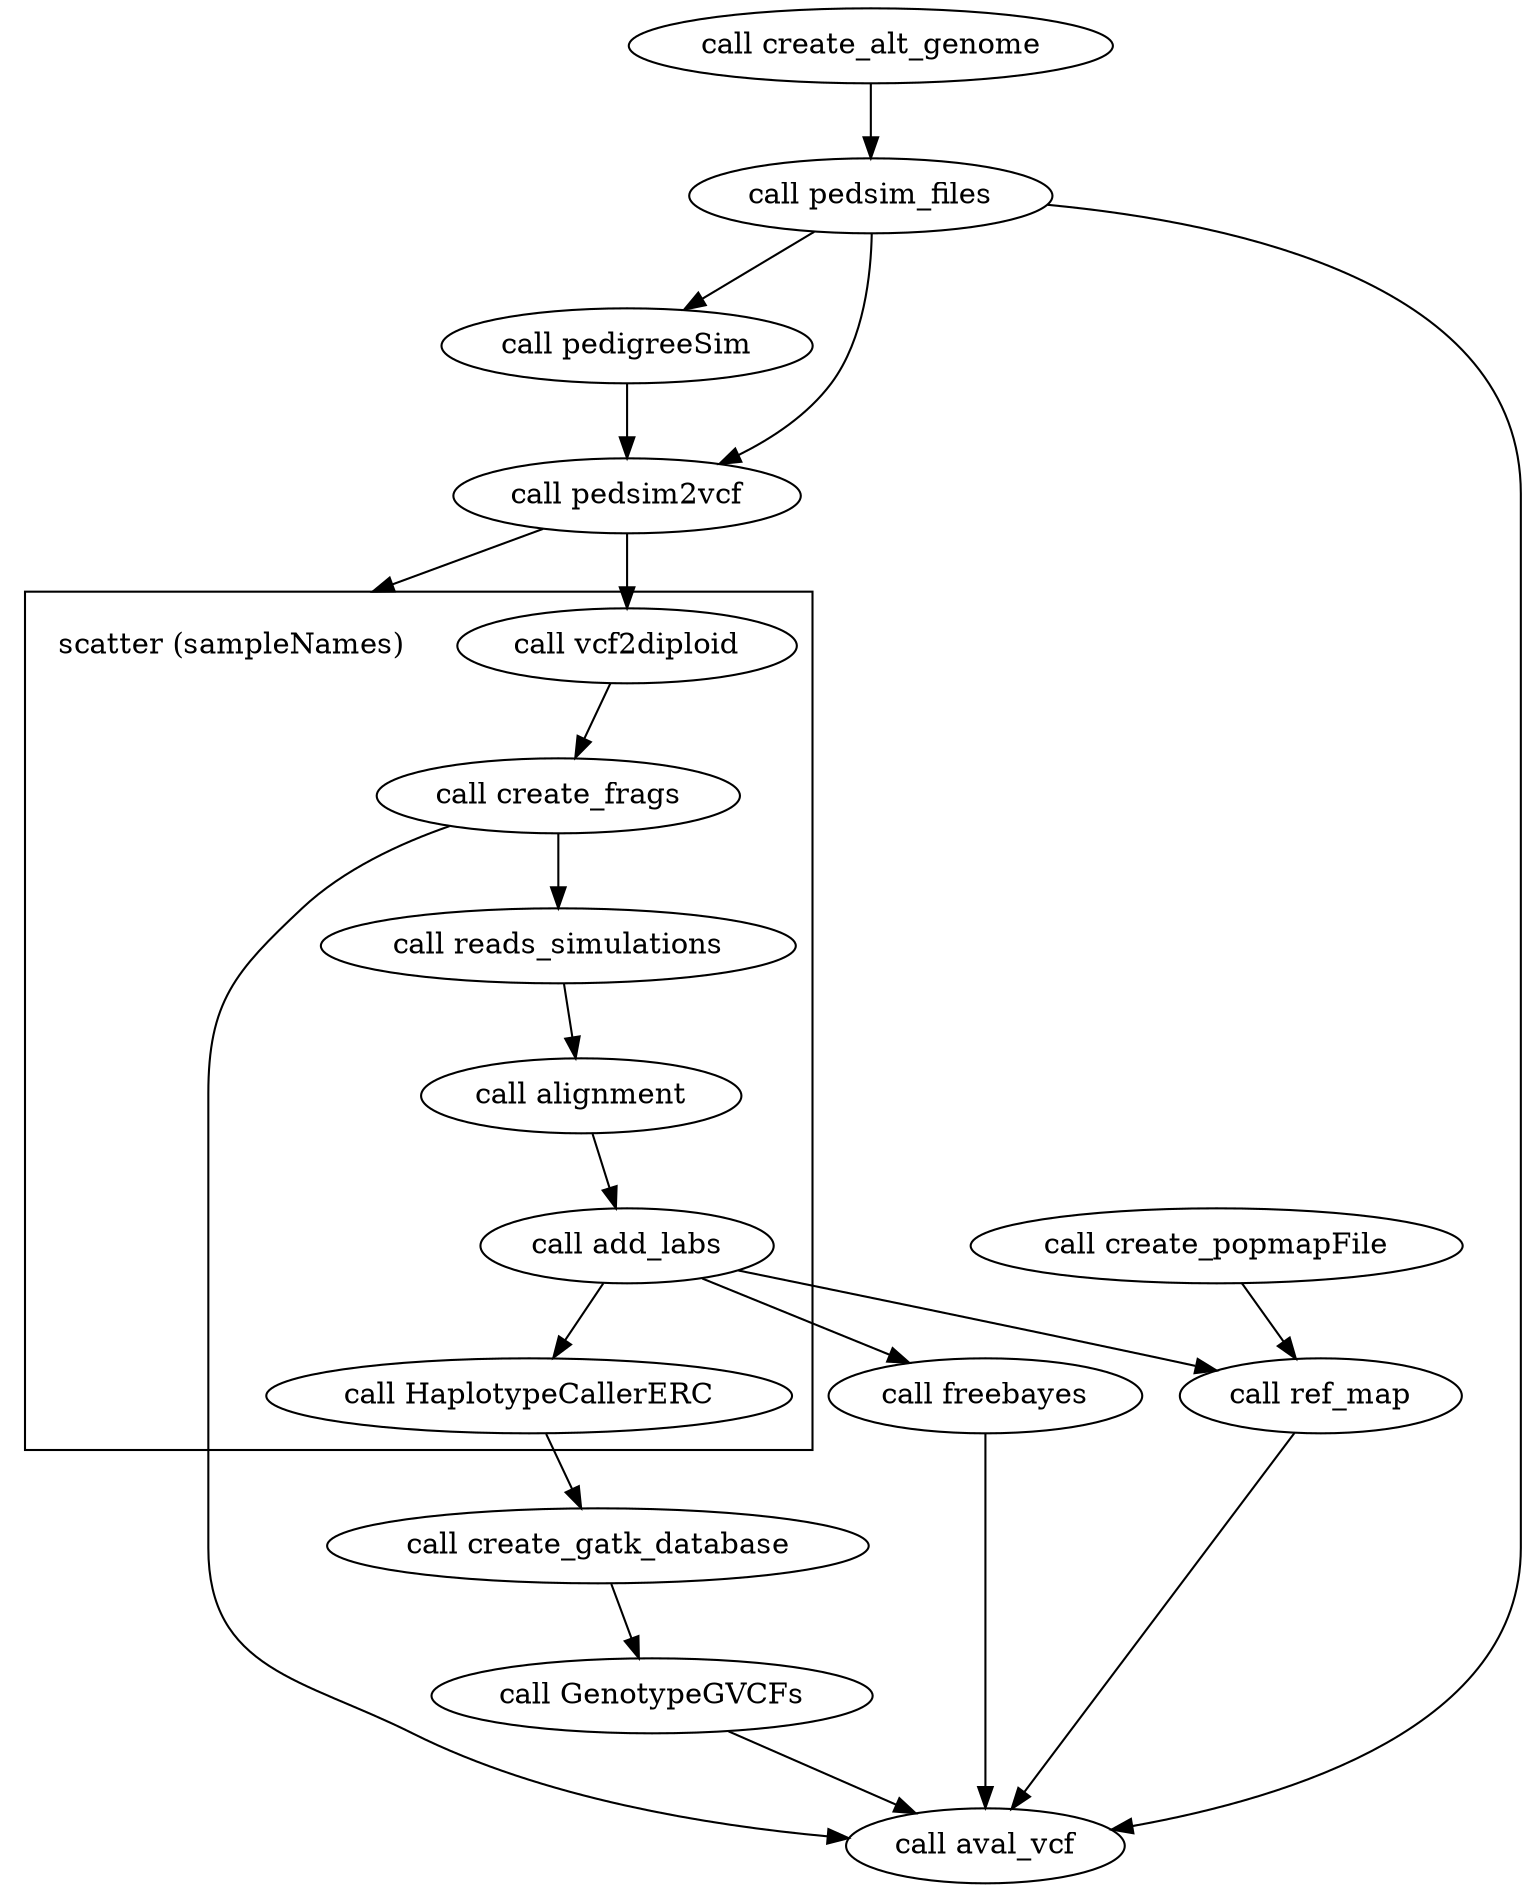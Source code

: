 digraph F2 {
  compound=true;
  "call freebayes" -> "call aval_vcf" 
  "call vcf2diploid" -> "call create_frags" 
  "call create_gatk_database" -> "call GenotypeGVCFs" 
  "call GenotypeGVCFs" -> "call aval_vcf" 
  "call add_labs" -> "call freebayes" 
  "call alignment" -> "call add_labs" 
  "call pedigreeSim" -> "call pedsim2vcf" 
  "call create_frags" -> "call reads_simulations" 
  "call pedsim_files" -> "call pedigreeSim" 
  "call add_labs" -> "call ref_map" 
  "call create_alt_genome" -> "call pedsim_files" 
  "call create_popmapFile" -> "call ref_map" 
  "call pedsim2vcf" -> "call vcf2diploid" 
  "call pedsim2vcf" -> "scatter (sampleNames)" [lhead=cluster_0]
  "call reads_simulations" -> "call alignment" 
  "call ref_map" -> "call aval_vcf" 
  "call add_labs" -> "call HaplotypeCallerERC" 
  "call create_frags" -> "call aval_vcf" 
  "call pedsim_files" -> "call aval_vcf" 
  "call pedsim_files" -> "call pedsim2vcf" 
  "call HaplotypeCallerERC" -> "call create_gatk_database" 
  "call aval_vcf"
  "call create_alt_genome"
  "call pedsim_files"
  "call freebayes"
  "call GenotypeGVCFs"
  "call pedigreeSim"
  "call pedsim2vcf"
  
subgraph cluster_0 {
  "call alignment"
  "call add_labs"
  "call vcf2diploid"
  "call reads_simulations"
  "call HaplotypeCallerERC"
  "call create_frags"
  "scatter (sampleNames)" [shape=plaintext]
}
      
  "call ref_map"
  "call create_popmapFile"
  "call create_gatk_database"
}

